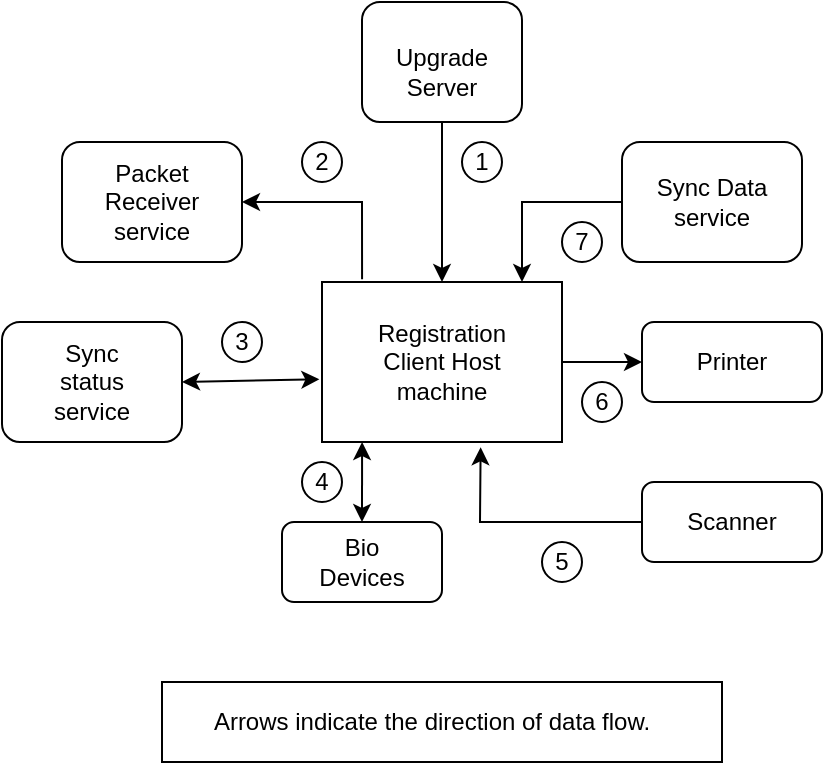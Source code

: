 <mxfile version="16.1.2" type="github">
  <diagram id="FbCz-99TUoPsWs1l7Iq8" name="Page-1">
    <mxGraphModel dx="782" dy="436" grid="1" gridSize="10" guides="1" tooltips="1" connect="1" arrows="1" fold="1" page="1" pageScale="1" pageWidth="1654" pageHeight="1169" math="0" shadow="0">
      <root>
        <mxCell id="0" />
        <mxCell id="1" parent="0" />
        <mxCell id="r5tmV8ey6qAMsWX5Qt3--1" value="" style="rounded=0;whiteSpace=wrap;html=1;" vertex="1" parent="1">
          <mxGeometry x="320" y="160" width="120" height="80" as="geometry" />
        </mxCell>
        <mxCell id="r5tmV8ey6qAMsWX5Qt3--2" value="Registration Client Host machine" style="text;html=1;strokeColor=none;fillColor=none;align=center;verticalAlign=middle;whiteSpace=wrap;rounded=0;" vertex="1" parent="1">
          <mxGeometry x="330" y="185" width="100" height="30" as="geometry" />
        </mxCell>
        <mxCell id="r5tmV8ey6qAMsWX5Qt3--4" value="" style="rounded=1;whiteSpace=wrap;html=1;" vertex="1" parent="1">
          <mxGeometry x="340" y="20" width="80" height="60" as="geometry" />
        </mxCell>
        <mxCell id="r5tmV8ey6qAMsWX5Qt3--5" value="Upgrade Server" style="text;html=1;strokeColor=none;fillColor=none;align=center;verticalAlign=middle;whiteSpace=wrap;rounded=0;" vertex="1" parent="1">
          <mxGeometry x="350" y="40" width="60" height="30" as="geometry" />
        </mxCell>
        <mxCell id="r5tmV8ey6qAMsWX5Qt3--10" style="edgeStyle=orthogonalEdgeStyle;rounded=0;orthogonalLoop=1;jettySize=auto;html=1;exitX=1;exitY=0.5;exitDx=0;exitDy=0;" edge="1" parent="1" source="r5tmV8ey6qAMsWX5Qt3--7">
          <mxGeometry relative="1" as="geometry">
            <mxPoint x="280" y="120" as="targetPoint" />
          </mxGeometry>
        </mxCell>
        <mxCell id="r5tmV8ey6qAMsWX5Qt3--7" value="" style="rounded=1;whiteSpace=wrap;html=1;" vertex="1" parent="1">
          <mxGeometry x="190" y="90" width="90" height="60" as="geometry" />
        </mxCell>
        <mxCell id="r5tmV8ey6qAMsWX5Qt3--8" value="Packet Receiver service" style="text;html=1;strokeColor=none;fillColor=none;align=center;verticalAlign=middle;whiteSpace=wrap;rounded=0;" vertex="1" parent="1">
          <mxGeometry x="205" y="105" width="60" height="30" as="geometry" />
        </mxCell>
        <mxCell id="r5tmV8ey6qAMsWX5Qt3--12" value="" style="rounded=1;whiteSpace=wrap;html=1;" vertex="1" parent="1">
          <mxGeometry x="470" y="90" width="90" height="60" as="geometry" />
        </mxCell>
        <mxCell id="r5tmV8ey6qAMsWX5Qt3--13" value="Sync Data service" style="text;html=1;strokeColor=none;fillColor=none;align=center;verticalAlign=middle;whiteSpace=wrap;rounded=0;" vertex="1" parent="1">
          <mxGeometry x="485" y="105" width="60" height="30" as="geometry" />
        </mxCell>
        <mxCell id="r5tmV8ey6qAMsWX5Qt3--15" value="" style="rounded=1;whiteSpace=wrap;html=1;" vertex="1" parent="1">
          <mxGeometry x="160" y="180" width="90" height="60" as="geometry" />
        </mxCell>
        <mxCell id="r5tmV8ey6qAMsWX5Qt3--16" value="Sync status service" style="text;html=1;strokeColor=none;fillColor=none;align=center;verticalAlign=middle;whiteSpace=wrap;rounded=0;" vertex="1" parent="1">
          <mxGeometry x="175" y="195" width="60" height="30" as="geometry" />
        </mxCell>
        <mxCell id="r5tmV8ey6qAMsWX5Qt3--18" value="" style="rounded=1;whiteSpace=wrap;html=1;" vertex="1" parent="1">
          <mxGeometry x="480" y="180" width="90" height="40" as="geometry" />
        </mxCell>
        <mxCell id="r5tmV8ey6qAMsWX5Qt3--19" value="Printer" style="text;html=1;strokeColor=none;fillColor=none;align=center;verticalAlign=middle;whiteSpace=wrap;rounded=0;" vertex="1" parent="1">
          <mxGeometry x="495" y="185" width="60" height="30" as="geometry" />
        </mxCell>
        <mxCell id="r5tmV8ey6qAMsWX5Qt3--21" value="" style="rounded=1;whiteSpace=wrap;html=1;" vertex="1" parent="1">
          <mxGeometry x="480" y="260" width="90" height="40" as="geometry" />
        </mxCell>
        <mxCell id="r5tmV8ey6qAMsWX5Qt3--22" value="Scanner" style="text;html=1;strokeColor=none;fillColor=none;align=center;verticalAlign=middle;whiteSpace=wrap;rounded=0;" vertex="1" parent="1">
          <mxGeometry x="495" y="270" width="60" height="20" as="geometry" />
        </mxCell>
        <mxCell id="r5tmV8ey6qAMsWX5Qt3--30" value="" style="rounded=1;whiteSpace=wrap;html=1;" vertex="1" parent="1">
          <mxGeometry x="300" y="280" width="80" height="40" as="geometry" />
        </mxCell>
        <mxCell id="r5tmV8ey6qAMsWX5Qt3--31" value="Bio Devices" style="text;html=1;strokeColor=none;fillColor=none;align=center;verticalAlign=middle;whiteSpace=wrap;rounded=0;" vertex="1" parent="1">
          <mxGeometry x="310" y="290" width="60" height="20" as="geometry" />
        </mxCell>
        <mxCell id="iMHlm_YICNOhei6RdtxX-1" value="" style="endArrow=classic;html=1;rounded=0;exitX=0.5;exitY=1;exitDx=0;exitDy=0;entryX=0.5;entryY=0;entryDx=0;entryDy=0;" edge="1" parent="1" source="r5tmV8ey6qAMsWX5Qt3--4" target="r5tmV8ey6qAMsWX5Qt3--1">
          <mxGeometry width="50" height="50" relative="1" as="geometry">
            <mxPoint x="380" y="270" as="sourcePoint" />
            <mxPoint x="430" y="220" as="targetPoint" />
          </mxGeometry>
        </mxCell>
        <mxCell id="iMHlm_YICNOhei6RdtxX-3" value="" style="endArrow=classic;html=1;rounded=0;exitX=0;exitY=0.5;exitDx=0;exitDy=0;" edge="1" parent="1" source="r5tmV8ey6qAMsWX5Qt3--12">
          <mxGeometry width="50" height="50" relative="1" as="geometry">
            <mxPoint x="420" y="120" as="sourcePoint" />
            <mxPoint x="420" y="160" as="targetPoint" />
            <Array as="points">
              <mxPoint x="420" y="120" />
            </Array>
          </mxGeometry>
        </mxCell>
        <mxCell id="iMHlm_YICNOhei6RdtxX-6" value="" style="endArrow=classic;html=1;rounded=0;exitX=1;exitY=0.5;exitDx=0;exitDy=0;" edge="1" parent="1" source="r5tmV8ey6qAMsWX5Qt3--1" target="r5tmV8ey6qAMsWX5Qt3--18">
          <mxGeometry width="50" height="50" relative="1" as="geometry">
            <mxPoint x="380" y="270" as="sourcePoint" />
            <mxPoint x="430" y="220" as="targetPoint" />
          </mxGeometry>
        </mxCell>
        <mxCell id="iMHlm_YICNOhei6RdtxX-7" value="" style="endArrow=classic;html=1;rounded=0;exitX=0;exitY=0.5;exitDx=0;exitDy=0;entryX=0.661;entryY=1.033;entryDx=0;entryDy=0;entryPerimeter=0;" edge="1" parent="1" source="r5tmV8ey6qAMsWX5Qt3--21" target="r5tmV8ey6qAMsWX5Qt3--1">
          <mxGeometry width="50" height="50" relative="1" as="geometry">
            <mxPoint x="380" y="270" as="sourcePoint" />
            <mxPoint x="390" y="260" as="targetPoint" />
            <Array as="points">
              <mxPoint x="399" y="280" />
            </Array>
          </mxGeometry>
        </mxCell>
        <mxCell id="iMHlm_YICNOhei6RdtxX-8" value="" style="endArrow=classic;startArrow=classic;html=1;rounded=0;entryX=0.167;entryY=1;entryDx=0;entryDy=0;entryPerimeter=0;" edge="1" parent="1" target="r5tmV8ey6qAMsWX5Qt3--1">
          <mxGeometry width="50" height="50" relative="1" as="geometry">
            <mxPoint x="340" y="280" as="sourcePoint" />
            <mxPoint x="390" y="230" as="targetPoint" />
          </mxGeometry>
        </mxCell>
        <mxCell id="iMHlm_YICNOhei6RdtxX-9" value="" style="endArrow=classic;html=1;rounded=0;entryX=1;entryY=0.5;entryDx=0;entryDy=0;exitX=0.167;exitY=-0.017;exitDx=0;exitDy=0;exitPerimeter=0;" edge="1" parent="1" source="r5tmV8ey6qAMsWX5Qt3--1" target="r5tmV8ey6qAMsWX5Qt3--7">
          <mxGeometry width="50" height="50" relative="1" as="geometry">
            <mxPoint x="340" y="150" as="sourcePoint" />
            <mxPoint x="290" y="120" as="targetPoint" />
            <Array as="points">
              <mxPoint x="340" y="120" />
            </Array>
          </mxGeometry>
        </mxCell>
        <mxCell id="iMHlm_YICNOhei6RdtxX-16" value="" style="endArrow=classic;startArrow=classic;html=1;rounded=0;exitX=1;exitY=0.5;exitDx=0;exitDy=0;entryX=-0.011;entryY=0.608;entryDx=0;entryDy=0;entryPerimeter=0;" edge="1" parent="1" source="r5tmV8ey6qAMsWX5Qt3--15" target="r5tmV8ey6qAMsWX5Qt3--1">
          <mxGeometry width="50" height="50" relative="1" as="geometry">
            <mxPoint x="380" y="170" as="sourcePoint" />
            <mxPoint x="430" y="120" as="targetPoint" />
          </mxGeometry>
        </mxCell>
        <mxCell id="iMHlm_YICNOhei6RdtxX-22" value="1" style="ellipse;whiteSpace=wrap;html=1;aspect=fixed;" vertex="1" parent="1">
          <mxGeometry x="390" y="90" width="20" height="20" as="geometry" />
        </mxCell>
        <mxCell id="iMHlm_YICNOhei6RdtxX-23" value="7" style="ellipse;whiteSpace=wrap;html=1;aspect=fixed;" vertex="1" parent="1">
          <mxGeometry x="440" y="130" width="20" height="20" as="geometry" />
        </mxCell>
        <mxCell id="iMHlm_YICNOhei6RdtxX-24" value="5" style="ellipse;whiteSpace=wrap;html=1;aspect=fixed;" vertex="1" parent="1">
          <mxGeometry x="430" y="290" width="20" height="20" as="geometry" />
        </mxCell>
        <mxCell id="iMHlm_YICNOhei6RdtxX-25" value="6" style="ellipse;whiteSpace=wrap;html=1;aspect=fixed;" vertex="1" parent="1">
          <mxGeometry x="450" y="210" width="20" height="20" as="geometry" />
        </mxCell>
        <mxCell id="iMHlm_YICNOhei6RdtxX-26" value="2" style="ellipse;whiteSpace=wrap;html=1;aspect=fixed;" vertex="1" parent="1">
          <mxGeometry x="310" y="90" width="20" height="20" as="geometry" />
        </mxCell>
        <mxCell id="iMHlm_YICNOhei6RdtxX-27" value="3" style="ellipse;whiteSpace=wrap;html=1;aspect=fixed;" vertex="1" parent="1">
          <mxGeometry x="270" y="180" width="20" height="20" as="geometry" />
        </mxCell>
        <mxCell id="iMHlm_YICNOhei6RdtxX-28" value="4" style="ellipse;whiteSpace=wrap;html=1;aspect=fixed;" vertex="1" parent="1">
          <mxGeometry x="310" y="250" width="20" height="20" as="geometry" />
        </mxCell>
        <mxCell id="iMHlm_YICNOhei6RdtxX-36" value="" style="rounded=0;whiteSpace=wrap;html=1;" vertex="1" parent="1">
          <mxGeometry x="240" y="360" width="280" height="40" as="geometry" />
        </mxCell>
        <mxCell id="iMHlm_YICNOhei6RdtxX-37" value="Arrows indicate the direction of data flow." style="text;html=1;strokeColor=none;fillColor=none;align=center;verticalAlign=middle;whiteSpace=wrap;rounded=0;" vertex="1" parent="1">
          <mxGeometry x="180" y="360" width="390" height="40" as="geometry" />
        </mxCell>
      </root>
    </mxGraphModel>
  </diagram>
</mxfile>
